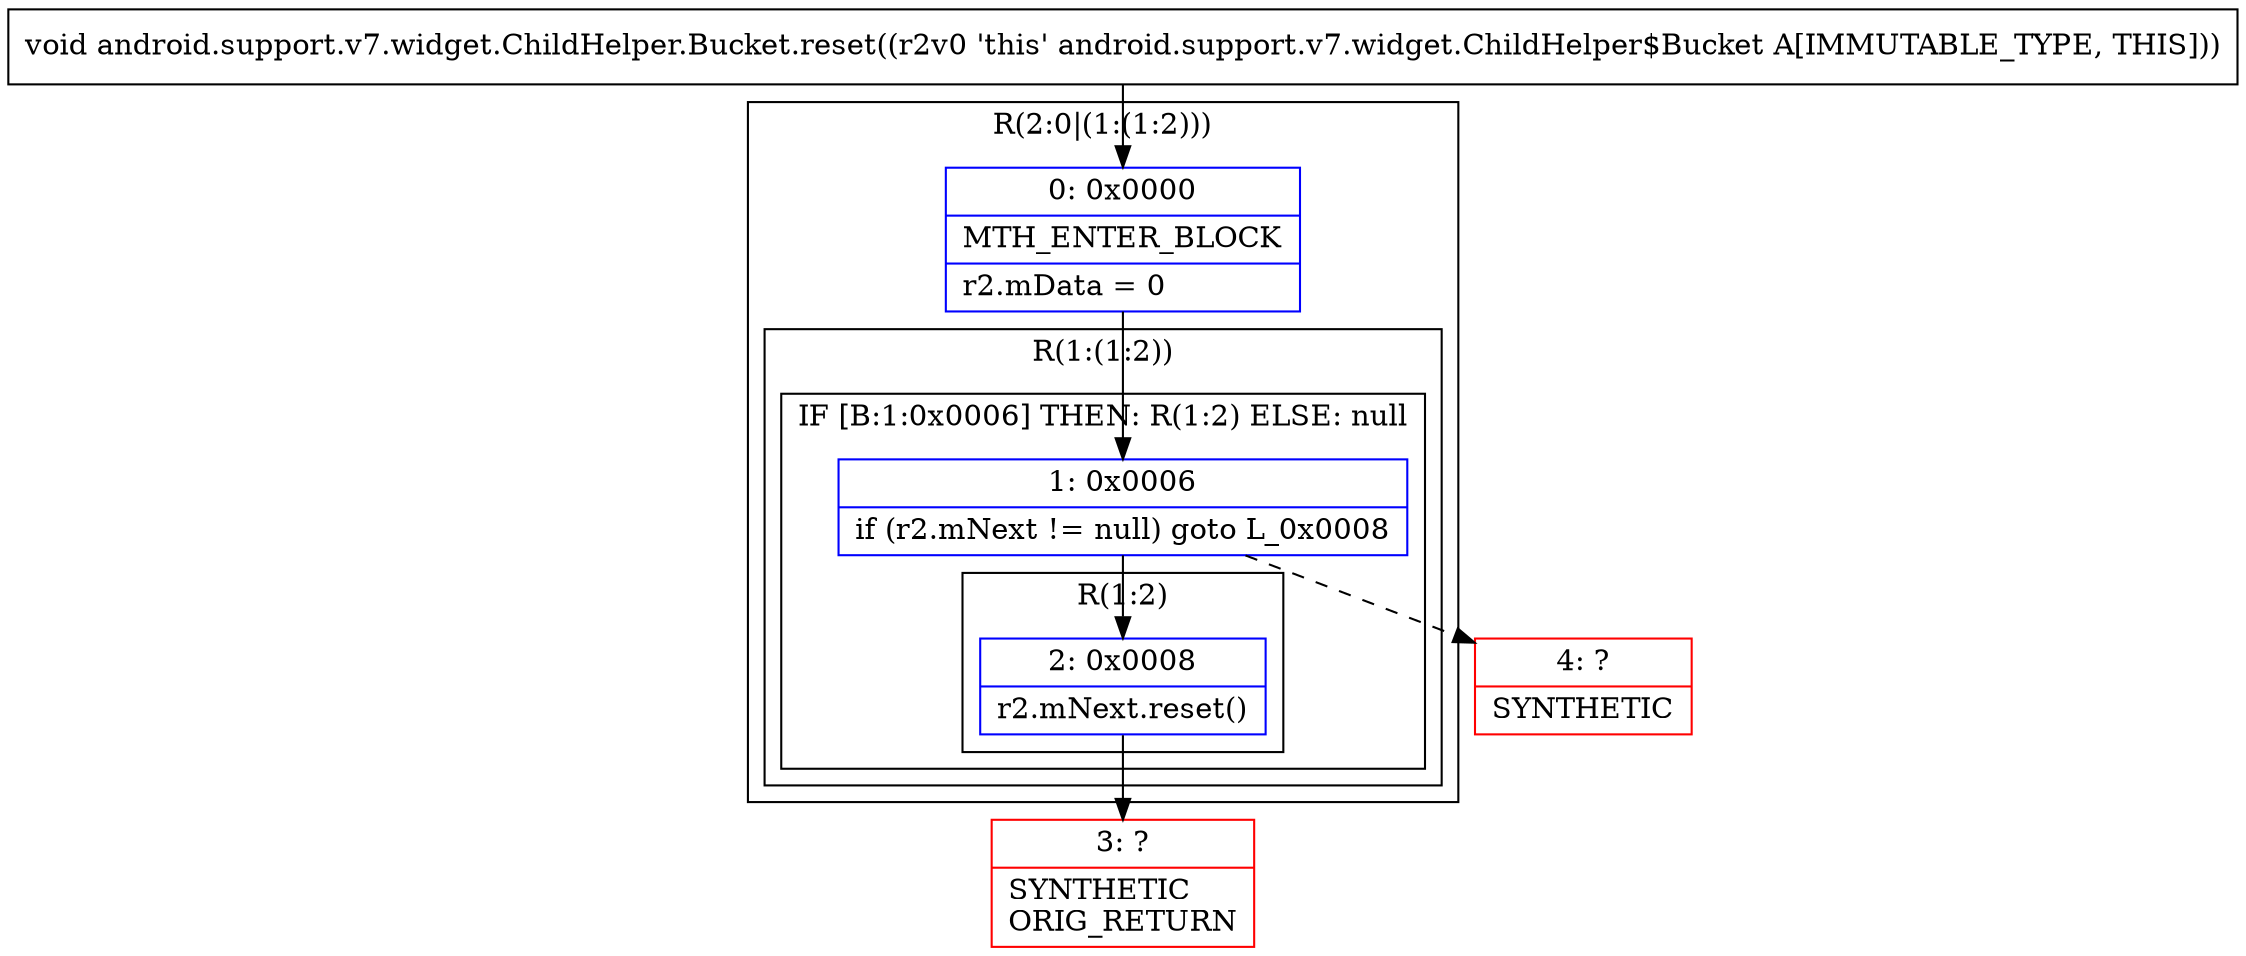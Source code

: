 digraph "CFG forandroid.support.v7.widget.ChildHelper.Bucket.reset()V" {
subgraph cluster_Region_131968652 {
label = "R(2:0|(1:(1:2)))";
node [shape=record,color=blue];
Node_0 [shape=record,label="{0\:\ 0x0000|MTH_ENTER_BLOCK\l|r2.mData = 0\l}"];
subgraph cluster_Region_1053859040 {
label = "R(1:(1:2))";
node [shape=record,color=blue];
subgraph cluster_IfRegion_93963311 {
label = "IF [B:1:0x0006] THEN: R(1:2) ELSE: null";
node [shape=record,color=blue];
Node_1 [shape=record,label="{1\:\ 0x0006|if (r2.mNext != null) goto L_0x0008\l}"];
subgraph cluster_Region_657870201 {
label = "R(1:2)";
node [shape=record,color=blue];
Node_2 [shape=record,label="{2\:\ 0x0008|r2.mNext.reset()\l}"];
}
}
}
}
Node_3 [shape=record,color=red,label="{3\:\ ?|SYNTHETIC\lORIG_RETURN\l}"];
Node_4 [shape=record,color=red,label="{4\:\ ?|SYNTHETIC\l}"];
MethodNode[shape=record,label="{void android.support.v7.widget.ChildHelper.Bucket.reset((r2v0 'this' android.support.v7.widget.ChildHelper$Bucket A[IMMUTABLE_TYPE, THIS])) }"];
MethodNode -> Node_0;
Node_0 -> Node_1;
Node_1 -> Node_2;
Node_1 -> Node_4[style=dashed];
Node_2 -> Node_3;
}

